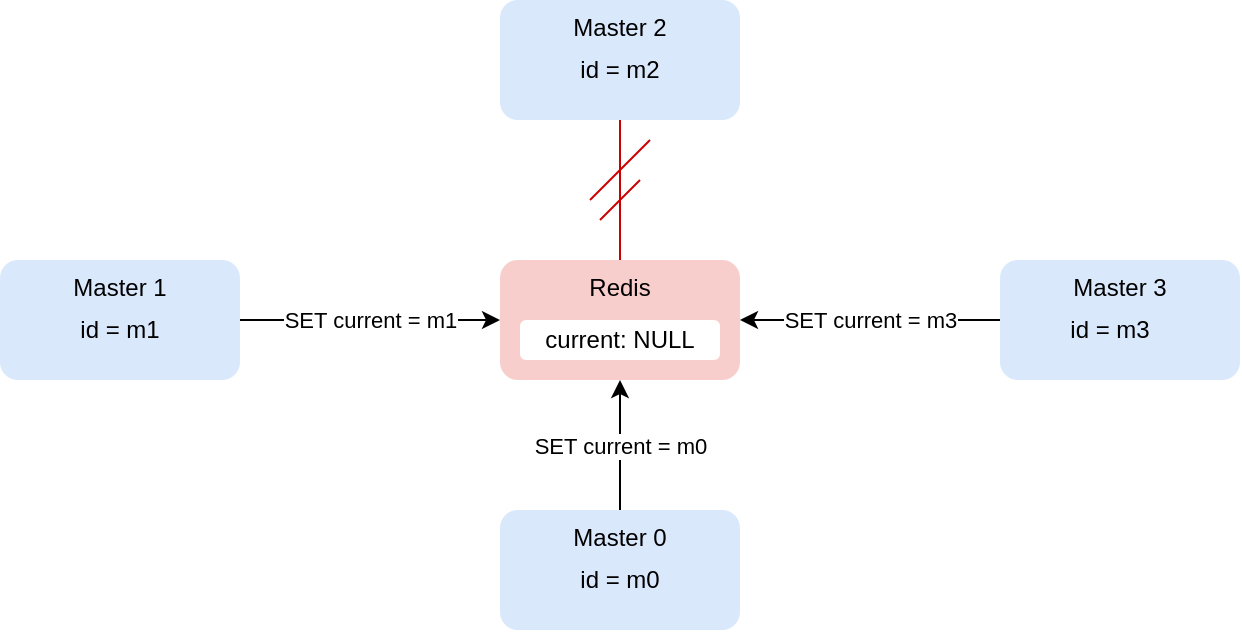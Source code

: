 <mxfile version="19.0.3" type="device"><diagram id="z9mRBO2b2o1ilSnX45f5" name="Página-1"><mxGraphModel dx="918" dy="-455" grid="1" gridSize="10" guides="1" tooltips="1" connect="1" arrows="1" fold="1" page="1" pageScale="1" pageWidth="827" pageHeight="1169" math="0" shadow="0"><root><mxCell id="0"/><mxCell id="1" parent="0"/><mxCell id="mWqxtCTZuIxAxkYTAdu9-53" value="SET current = m3" style="edgeStyle=entityRelationEdgeStyle;rounded=0;orthogonalLoop=1;jettySize=auto;html=1;exitX=1;exitY=0.5;exitDx=0;exitDy=0;entryX=0;entryY=0.5;entryDx=0;entryDy=0;startArrow=classic;startFill=1;endArrow=none;endFill=0;" edge="1" parent="1" source="mWqxtCTZuIxAxkYTAdu9-55" target="mWqxtCTZuIxAxkYTAdu9-61"><mxGeometry relative="1" as="geometry"/></mxCell><mxCell id="mWqxtCTZuIxAxkYTAdu9-54" value="SET current = m0" style="rounded=0;orthogonalLoop=1;jettySize=auto;html=1;exitX=0.5;exitY=1;exitDx=0;exitDy=0;entryX=0.5;entryY=0;entryDx=0;entryDy=0;startArrow=classic;startFill=1;endArrow=none;endFill=0;" edge="1" parent="1" source="mWqxtCTZuIxAxkYTAdu9-55" target="mWqxtCTZuIxAxkYTAdu9-56"><mxGeometry relative="1" as="geometry"/></mxCell><mxCell id="mWqxtCTZuIxAxkYTAdu9-55" value="Redis" style="rounded=1;whiteSpace=wrap;html=1;fillColor=#f8cecc;strokeColor=none;verticalAlign=top;" vertex="1" parent="1"><mxGeometry x="305" y="1720" width="120" height="60" as="geometry"/></mxCell><mxCell id="mWqxtCTZuIxAxkYTAdu9-56" value="Master 0" style="rounded=1;whiteSpace=wrap;html=1;fillColor=#dae8fc;strokeColor=none;verticalAlign=top;" vertex="1" parent="1"><mxGeometry x="305" y="1845" width="120" height="60" as="geometry"/></mxCell><mxCell id="mWqxtCTZuIxAxkYTAdu9-57" value="SET current = m1" style="edgeStyle=entityRelationEdgeStyle;rounded=0;orthogonalLoop=1;jettySize=auto;html=1;exitX=1;exitY=0.5;exitDx=0;exitDy=0;entryX=0;entryY=0.5;entryDx=0;entryDy=0;startArrow=none;startFill=0;endArrow=classic;endFill=1;" edge="1" parent="1" source="mWqxtCTZuIxAxkYTAdu9-58" target="mWqxtCTZuIxAxkYTAdu9-55"><mxGeometry relative="1" as="geometry"/></mxCell><mxCell id="mWqxtCTZuIxAxkYTAdu9-58" value="Master 1" style="rounded=1;whiteSpace=wrap;html=1;fillColor=#dae8fc;strokeColor=none;verticalAlign=top;" vertex="1" parent="1"><mxGeometry x="55" y="1720" width="120" height="60" as="geometry"/></mxCell><mxCell id="mWqxtCTZuIxAxkYTAdu9-59" style="edgeStyle=none;rounded=0;orthogonalLoop=1;jettySize=auto;html=1;exitX=0.5;exitY=1;exitDx=0;exitDy=0;entryX=0.5;entryY=0;entryDx=0;entryDy=0;startArrow=none;startFill=0;endArrow=none;endFill=0;strokeColor=#CC0000;" edge="1" parent="1" source="mWqxtCTZuIxAxkYTAdu9-60" target="mWqxtCTZuIxAxkYTAdu9-55"><mxGeometry relative="1" as="geometry"/></mxCell><mxCell id="mWqxtCTZuIxAxkYTAdu9-60" value="Master 2" style="rounded=1;whiteSpace=wrap;html=1;fillColor=#dae8fc;strokeColor=none;verticalAlign=top;" vertex="1" parent="1"><mxGeometry x="305" y="1590" width="120" height="60" as="geometry"/></mxCell><mxCell id="mWqxtCTZuIxAxkYTAdu9-61" value="Master 3" style="rounded=1;whiteSpace=wrap;html=1;fillColor=#dae8fc;strokeColor=none;verticalAlign=top;" vertex="1" parent="1"><mxGeometry x="555" y="1720" width="120" height="60" as="geometry"/></mxCell><mxCell id="mWqxtCTZuIxAxkYTAdu9-62" value="id = m0" style="text;html=1;strokeColor=none;fillColor=none;align=center;verticalAlign=middle;whiteSpace=wrap;rounded=0;" vertex="1" parent="1"><mxGeometry x="335" y="1865" width="60" height="30" as="geometry"/></mxCell><mxCell id="mWqxtCTZuIxAxkYTAdu9-63" value="id = m1" style="text;html=1;strokeColor=none;fillColor=none;align=center;verticalAlign=middle;whiteSpace=wrap;rounded=0;" vertex="1" parent="1"><mxGeometry x="85" y="1740" width="60" height="30" as="geometry"/></mxCell><mxCell id="mWqxtCTZuIxAxkYTAdu9-64" value="id = m2" style="text;html=1;strokeColor=none;fillColor=none;align=center;verticalAlign=middle;whiteSpace=wrap;rounded=0;" vertex="1" parent="1"><mxGeometry x="335" y="1610" width="60" height="30" as="geometry"/></mxCell><mxCell id="mWqxtCTZuIxAxkYTAdu9-65" value="id = m3" style="text;html=1;strokeColor=none;fillColor=none;align=center;verticalAlign=middle;whiteSpace=wrap;rounded=0;" vertex="1" parent="1"><mxGeometry x="580" y="1740" width="60" height="30" as="geometry"/></mxCell><mxCell id="mWqxtCTZuIxAxkYTAdu9-66" value="current: NULL" style="rounded=1;whiteSpace=wrap;html=1;strokeColor=none;fillColor=default;" vertex="1" parent="1"><mxGeometry x="315" y="1750" width="100" height="20" as="geometry"/></mxCell><mxCell id="mWqxtCTZuIxAxkYTAdu9-67" value="" style="endArrow=none;html=1;rounded=0;strokeColor=#CC0000;" edge="1" parent="1"><mxGeometry width="50" height="50" relative="1" as="geometry"><mxPoint x="355" y="1700" as="sourcePoint"/><mxPoint x="375" y="1680" as="targetPoint"/></mxGeometry></mxCell><mxCell id="mWqxtCTZuIxAxkYTAdu9-68" value="" style="endArrow=none;html=1;rounded=0;strokeColor=#CC0000;" edge="1" parent="1"><mxGeometry width="50" height="50" relative="1" as="geometry"><mxPoint x="350" y="1690" as="sourcePoint"/><mxPoint x="380" y="1660" as="targetPoint"/></mxGeometry></mxCell></root></mxGraphModel></diagram></mxfile>